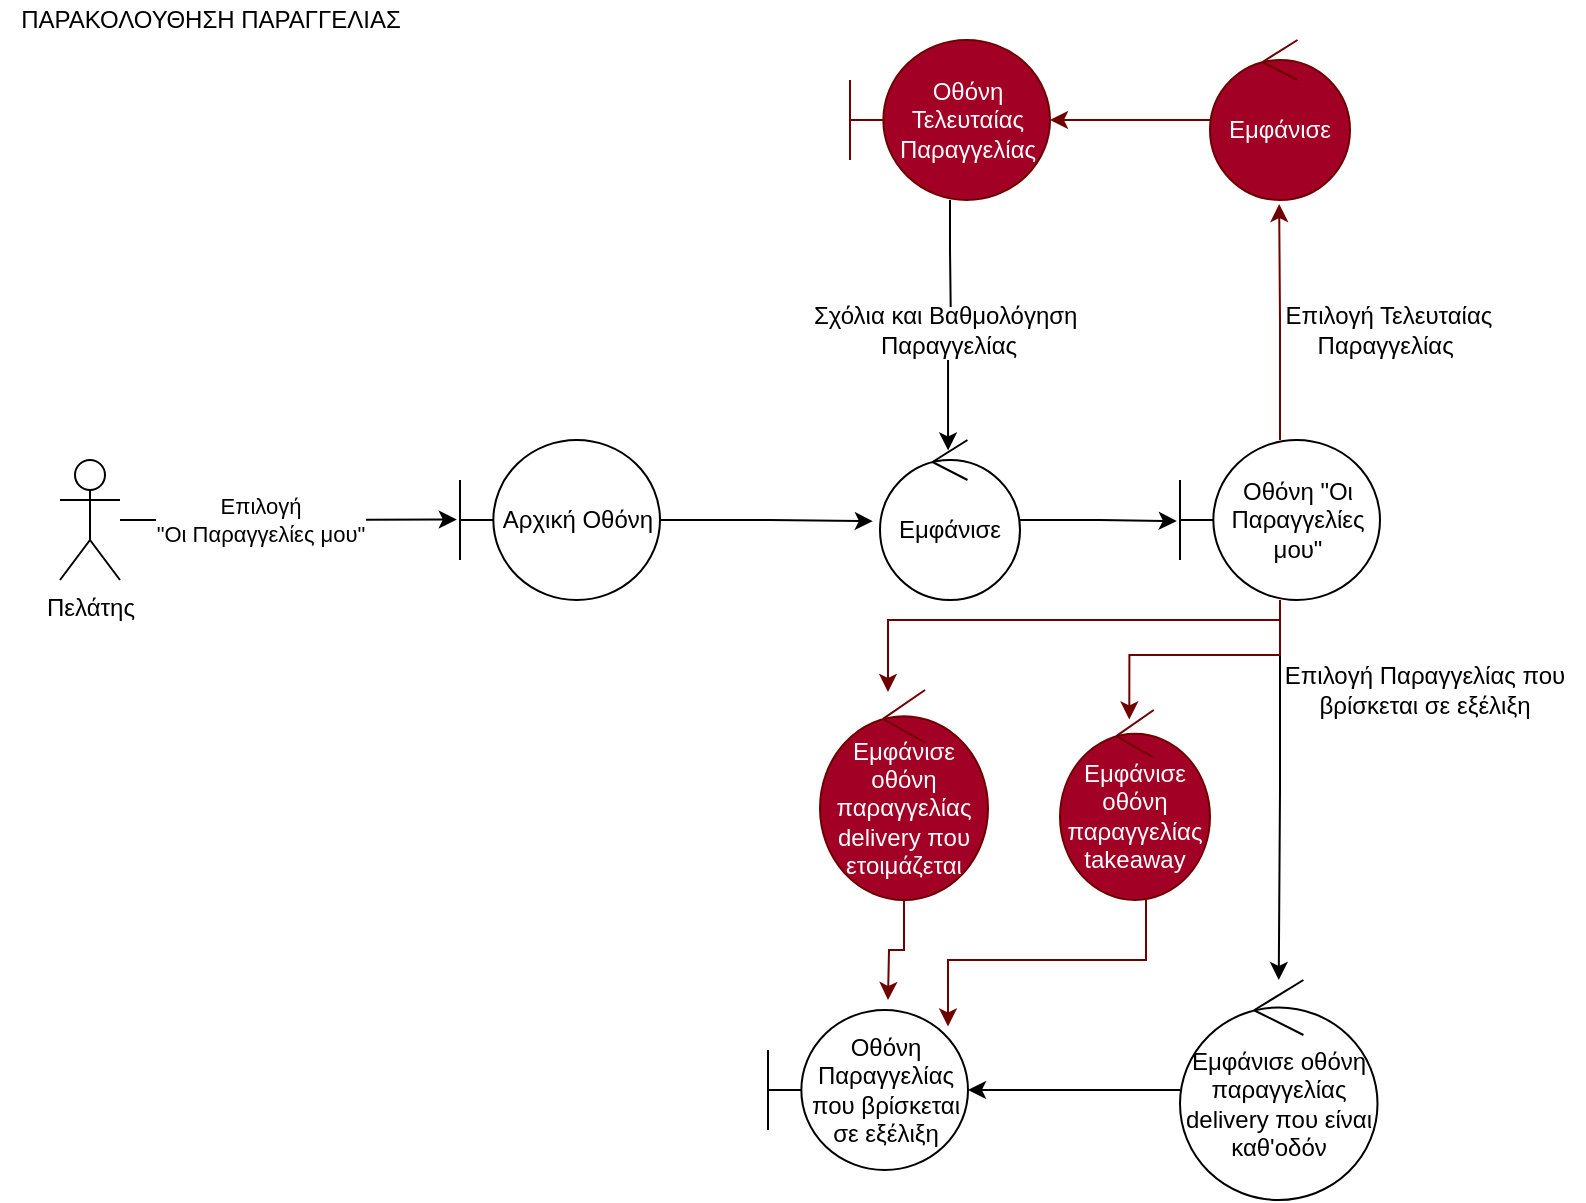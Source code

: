 <mxfile version="17.4.6" type="device"><diagram id="spNBmt7nGGu42IxAUGbJ" name="Page-1"><mxGraphModel dx="1038" dy="579" grid="1" gridSize="10" guides="1" tooltips="1" connect="1" arrows="1" fold="1" page="1" pageScale="1" pageWidth="827" pageHeight="1169" math="0" shadow="0"><root><mxCell id="0"/><mxCell id="1" parent="0"/><mxCell id="uOco908UkRIUvQfXBGwi-32" style="edgeStyle=orthogonalEdgeStyle;rounded=0;orthogonalLoop=1;jettySize=auto;html=1;entryX=-0.016;entryY=0.497;entryDx=0;entryDy=0;entryPerimeter=0;" edge="1" parent="1" source="uOco908UkRIUvQfXBGwi-34" target="uOco908UkRIUvQfXBGwi-36"><mxGeometry relative="1" as="geometry"/></mxCell><mxCell id="uOco908UkRIUvQfXBGwi-33" value="Επιλογή &lt;br&gt;&quot;Οι Παραγγελίες μου&quot;" style="edgeLabel;html=1;align=center;verticalAlign=middle;resizable=0;points=[];" vertex="1" connectable="0" parent="uOco908UkRIUvQfXBGwi-32"><mxGeometry x="-0.346" y="1" relative="1" as="geometry"><mxPoint x="15" y="1" as="offset"/></mxGeometry></mxCell><mxCell id="uOco908UkRIUvQfXBGwi-34" value="Πελάτης" style="shape=umlActor;verticalLabelPosition=bottom;verticalAlign=top;html=1;" vertex="1" parent="1"><mxGeometry x="80" y="270" width="30" height="60" as="geometry"/></mxCell><mxCell id="uOco908UkRIUvQfXBGwi-35" style="edgeStyle=orthogonalEdgeStyle;rounded=0;orthogonalLoop=1;jettySize=auto;html=1;entryX=-0.051;entryY=0.507;entryDx=0;entryDy=0;entryPerimeter=0;" edge="1" parent="1" source="uOco908UkRIUvQfXBGwi-36" target="uOco908UkRIUvQfXBGwi-38"><mxGeometry relative="1" as="geometry"/></mxCell><mxCell id="uOco908UkRIUvQfXBGwi-36" value="Αρχική Οθόνη" style="shape=umlBoundary;whiteSpace=wrap;html=1;" vertex="1" parent="1"><mxGeometry x="280" y="260" width="100" height="80" as="geometry"/></mxCell><mxCell id="uOco908UkRIUvQfXBGwi-37" style="edgeStyle=orthogonalEdgeStyle;rounded=0;orthogonalLoop=1;jettySize=auto;html=1;entryX=-0.016;entryY=0.507;entryDx=0;entryDy=0;entryPerimeter=0;" edge="1" parent="1" source="uOco908UkRIUvQfXBGwi-38" target="uOco908UkRIUvQfXBGwi-43"><mxGeometry relative="1" as="geometry"/></mxCell><mxCell id="uOco908UkRIUvQfXBGwi-38" value="Εμφάνισε" style="ellipse;shape=umlControl;whiteSpace=wrap;html=1;" vertex="1" parent="1"><mxGeometry x="490" y="260" width="70" height="80" as="geometry"/></mxCell><mxCell id="uOco908UkRIUvQfXBGwi-39" style="edgeStyle=orthogonalEdgeStyle;rounded=0;orthogonalLoop=1;jettySize=auto;html=1;" edge="1" parent="1" source="uOco908UkRIUvQfXBGwi-43" target="uOco908UkRIUvQfXBGwi-45"><mxGeometry relative="1" as="geometry"/></mxCell><mxCell id="uOco908UkRIUvQfXBGwi-40" style="edgeStyle=orthogonalEdgeStyle;rounded=0;orthogonalLoop=1;jettySize=auto;html=1;entryX=0.494;entryY=1.025;entryDx=0;entryDy=0;entryPerimeter=0;fillColor=#a20025;strokeColor=#6F0000;" edge="1" parent="1" source="uOco908UkRIUvQfXBGwi-43" target="uOco908UkRIUvQfXBGwi-49"><mxGeometry relative="1" as="geometry"/></mxCell><mxCell id="uOco908UkRIUvQfXBGwi-41" style="edgeStyle=orthogonalEdgeStyle;rounded=0;orthogonalLoop=1;jettySize=auto;html=1;entryX=0.462;entryY=0.05;entryDx=0;entryDy=0;entryPerimeter=0;fillColor=#a20025;strokeColor=#6F0000;" edge="1" parent="1" source="uOco908UkRIUvQfXBGwi-43" target="uOco908UkRIUvQfXBGwi-56"><mxGeometry relative="1" as="geometry"/></mxCell><mxCell id="uOco908UkRIUvQfXBGwi-42" style="edgeStyle=orthogonalEdgeStyle;rounded=0;orthogonalLoop=1;jettySize=auto;html=1;fillColor=#a20025;strokeColor=#6F0000;" edge="1" parent="1" source="uOco908UkRIUvQfXBGwi-43" target="uOco908UkRIUvQfXBGwi-58"><mxGeometry relative="1" as="geometry"><Array as="points"><mxPoint x="690" y="350"/><mxPoint x="494" y="350"/></Array></mxGeometry></mxCell><mxCell id="uOco908UkRIUvQfXBGwi-43" value="Οθόνη &quot;Οι Παραγγελίες μου&quot;" style="shape=umlBoundary;whiteSpace=wrap;html=1;" vertex="1" parent="1"><mxGeometry x="640" y="260" width="100" height="80" as="geometry"/></mxCell><mxCell id="uOco908UkRIUvQfXBGwi-44" style="edgeStyle=orthogonalEdgeStyle;rounded=0;orthogonalLoop=1;jettySize=auto;html=1;" edge="1" parent="1" source="uOco908UkRIUvQfXBGwi-45" target="uOco908UkRIUvQfXBGwi-47"><mxGeometry relative="1" as="geometry"/></mxCell><mxCell id="uOco908UkRIUvQfXBGwi-45" value="Εμφάνισε οθόνη παραγγελίας delivery που είναι καθ'οδόν" style="ellipse;shape=umlControl;whiteSpace=wrap;html=1;" vertex="1" parent="1"><mxGeometry x="640" y="530" width="98.75" height="110" as="geometry"/></mxCell><mxCell id="uOco908UkRIUvQfXBGwi-46" value="Επιλογή Παραγγελίας που &lt;br&gt;βρίσκεται σε εξέλιξη" style="text;html=1;align=center;verticalAlign=middle;resizable=0;points=[];autosize=1;strokeColor=none;fillColor=none;" vertex="1" parent="1"><mxGeometry x="682" y="370" width="160" height="30" as="geometry"/></mxCell><mxCell id="uOco908UkRIUvQfXBGwi-47" value="Οθόνη Παραγγελίας που βρίσκεται σε εξέλιξη" style="shape=umlBoundary;whiteSpace=wrap;html=1;" vertex="1" parent="1"><mxGeometry x="434" y="545" width="100" height="80" as="geometry"/></mxCell><mxCell id="uOco908UkRIUvQfXBGwi-48" style="edgeStyle=orthogonalEdgeStyle;rounded=0;orthogonalLoop=1;jettySize=auto;html=1;fillColor=#a20025;strokeColor=#6F0000;" edge="1" parent="1" source="uOco908UkRIUvQfXBGwi-49" target="uOco908UkRIUvQfXBGwi-52"><mxGeometry relative="1" as="geometry"/></mxCell><mxCell id="uOco908UkRIUvQfXBGwi-49" value="Εμφάνισε" style="ellipse;shape=umlControl;whiteSpace=wrap;html=1;fillColor=#a20025;fontColor=#ffffff;strokeColor=#6F0000;" vertex="1" parent="1"><mxGeometry x="655" y="60" width="70" height="80" as="geometry"/></mxCell><mxCell id="uOco908UkRIUvQfXBGwi-50" value="Επιλογή Τελευταίας &lt;br&gt;Παραγγελίας&amp;nbsp;" style="text;html=1;align=center;verticalAlign=middle;resizable=0;points=[];autosize=1;strokeColor=none;fillColor=none;" vertex="1" parent="1"><mxGeometry x="684" y="190" width="120" height="30" as="geometry"/></mxCell><mxCell id="uOco908UkRIUvQfXBGwi-51" style="edgeStyle=orthogonalEdgeStyle;rounded=0;orthogonalLoop=1;jettySize=auto;html=1;entryX=0.486;entryY=0.065;entryDx=0;entryDy=0;entryPerimeter=0;startArrow=none;" edge="1" parent="1" source="uOco908UkRIUvQfXBGwi-53" target="uOco908UkRIUvQfXBGwi-38"><mxGeometry relative="1" as="geometry"/></mxCell><mxCell id="uOco908UkRIUvQfXBGwi-52" value="Οθόνη Τελευταίας Παραγγελίας" style="shape=umlBoundary;whiteSpace=wrap;html=1;fillColor=#a20025;fontColor=#ffffff;strokeColor=#6F0000;" vertex="1" parent="1"><mxGeometry x="475" y="60" width="100" height="80" as="geometry"/></mxCell><mxCell id="uOco908UkRIUvQfXBGwi-53" value="Σχόλια και Βαθμολόγηση&amp;nbsp;&lt;br&gt;Παραγγελίας" style="text;html=1;align=center;verticalAlign=middle;resizable=0;points=[];autosize=1;strokeColor=none;fillColor=none;" vertex="1" parent="1"><mxGeometry x="449" y="190" width="150" height="30" as="geometry"/></mxCell><mxCell id="uOco908UkRIUvQfXBGwi-54" value="" style="edgeStyle=orthogonalEdgeStyle;rounded=0;orthogonalLoop=1;jettySize=auto;html=1;entryX=0.509;entryY=0.115;entryDx=0;entryDy=0;entryPerimeter=0;endArrow=none;" edge="1" parent="1" source="uOco908UkRIUvQfXBGwi-52" target="uOco908UkRIUvQfXBGwi-53"><mxGeometry relative="1" as="geometry"><mxPoint x="525" y="140" as="sourcePoint"/><mxPoint x="525.63" y="269.2" as="targetPoint"/></mxGeometry></mxCell><mxCell id="uOco908UkRIUvQfXBGwi-55" style="edgeStyle=orthogonalEdgeStyle;rounded=0;orthogonalLoop=1;jettySize=auto;html=1;entryX=0.9;entryY=0.103;entryDx=0;entryDy=0;entryPerimeter=0;fillColor=#a20025;strokeColor=#6F0000;" edge="1" parent="1" source="uOco908UkRIUvQfXBGwi-56" target="uOco908UkRIUvQfXBGwi-47"><mxGeometry relative="1" as="geometry"><Array as="points"><mxPoint x="623" y="520"/><mxPoint x="524" y="520"/></Array></mxGeometry></mxCell><mxCell id="uOco908UkRIUvQfXBGwi-56" value="Εμφάνισε οθόνη παραγγελίας takeaway" style="ellipse;shape=umlControl;whiteSpace=wrap;html=1;fillColor=#a20025;fontColor=#ffffff;strokeColor=#6F0000;" vertex="1" parent="1"><mxGeometry x="580" y="395" width="75" height="95" as="geometry"/></mxCell><mxCell id="uOco908UkRIUvQfXBGwi-57" style="edgeStyle=orthogonalEdgeStyle;rounded=0;orthogonalLoop=1;jettySize=auto;html=1;fillColor=#a20025;strokeColor=#6F0000;" edge="1" parent="1" source="uOco908UkRIUvQfXBGwi-58"><mxGeometry relative="1" as="geometry"><mxPoint x="494" y="540" as="targetPoint"/></mxGeometry></mxCell><mxCell id="uOco908UkRIUvQfXBGwi-58" value="Εμφάνισε οθόνη παραγγελίας delivery που ετοιμάζεται" style="ellipse;shape=umlControl;whiteSpace=wrap;html=1;fillColor=#a20025;fontColor=#ffffff;strokeColor=#6F0000;" vertex="1" parent="1"><mxGeometry x="460" y="385" width="84" height="105" as="geometry"/></mxCell><mxCell id="uOco908UkRIUvQfXBGwi-59" value="ΠΑΡΑΚΟΛΟΥΘΗΣΗ ΠΑΡΑΓΓΕΛΙΑΣ" style="text;html=1;align=center;verticalAlign=middle;resizable=0;points=[];autosize=1;strokeColor=none;fillColor=none;" vertex="1" parent="1"><mxGeometry x="50" y="40" width="210" height="20" as="geometry"/></mxCell></root></mxGraphModel></diagram></mxfile>